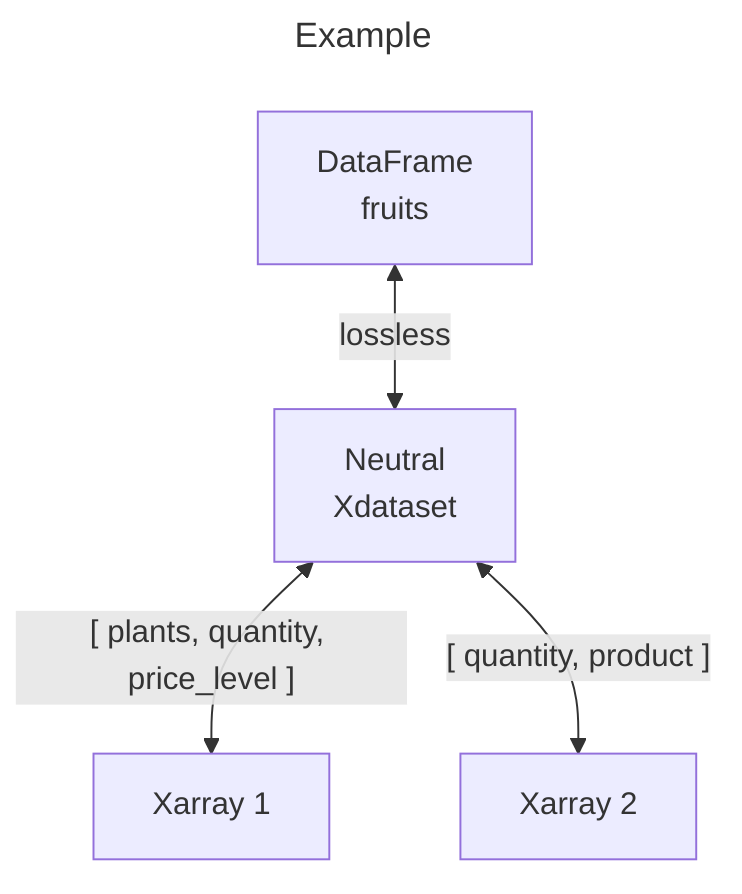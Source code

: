 ---
title: Example
---
flowchart TB
    A[DataFrame \n fruits] <--lossless--> B[Neutral\nXdataset]
    B <--[ plants, quantity, price_level ]--> E[Xarray 1]
    B <--[ quantity, product ]--> F[Xarray 2]